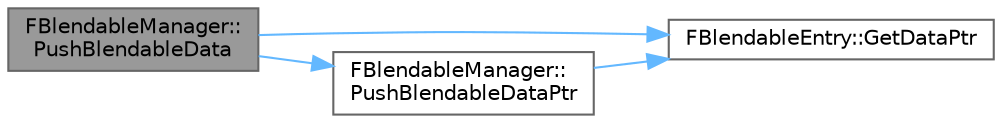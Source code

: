 digraph "FBlendableManager::PushBlendableData"
{
 // INTERACTIVE_SVG=YES
 // LATEX_PDF_SIZE
  bgcolor="transparent";
  edge [fontname=Helvetica,fontsize=10,labelfontname=Helvetica,labelfontsize=10];
  node [fontname=Helvetica,fontsize=10,shape=box,height=0.2,width=0.4];
  rankdir="LR";
  Node1 [id="Node000001",label="FBlendableManager::\lPushBlendableData",height=0.2,width=0.4,color="gray40", fillcolor="grey60", style="filled", fontcolor="black",tooltip=" "];
  Node1 -> Node2 [id="edge1_Node000001_Node000002",color="steelblue1",style="solid",tooltip=" "];
  Node2 [id="Node000002",label="FBlendableEntry::GetDataPtr",height=0.2,width=0.4,color="grey40", fillcolor="white", style="filled",URL="$d4/d63/structFBlendableEntry.html#a6c740471a9ceb7a31efd45076d907fc7",tooltip=" "];
  Node1 -> Node3 [id="edge2_Node000001_Node000003",color="steelblue1",style="solid",tooltip=" "];
  Node3 [id="Node000003",label="FBlendableManager::\lPushBlendableDataPtr",height=0.2,width=0.4,color="grey40", fillcolor="white", style="filled",URL="$d1/d69/classFBlendableManager.html#a5a7e540834328964a12c67ed98f13aa9",tooltip=" "];
  Node3 -> Node2 [id="edge3_Node000003_Node000002",color="steelblue1",style="solid",tooltip=" "];
}
